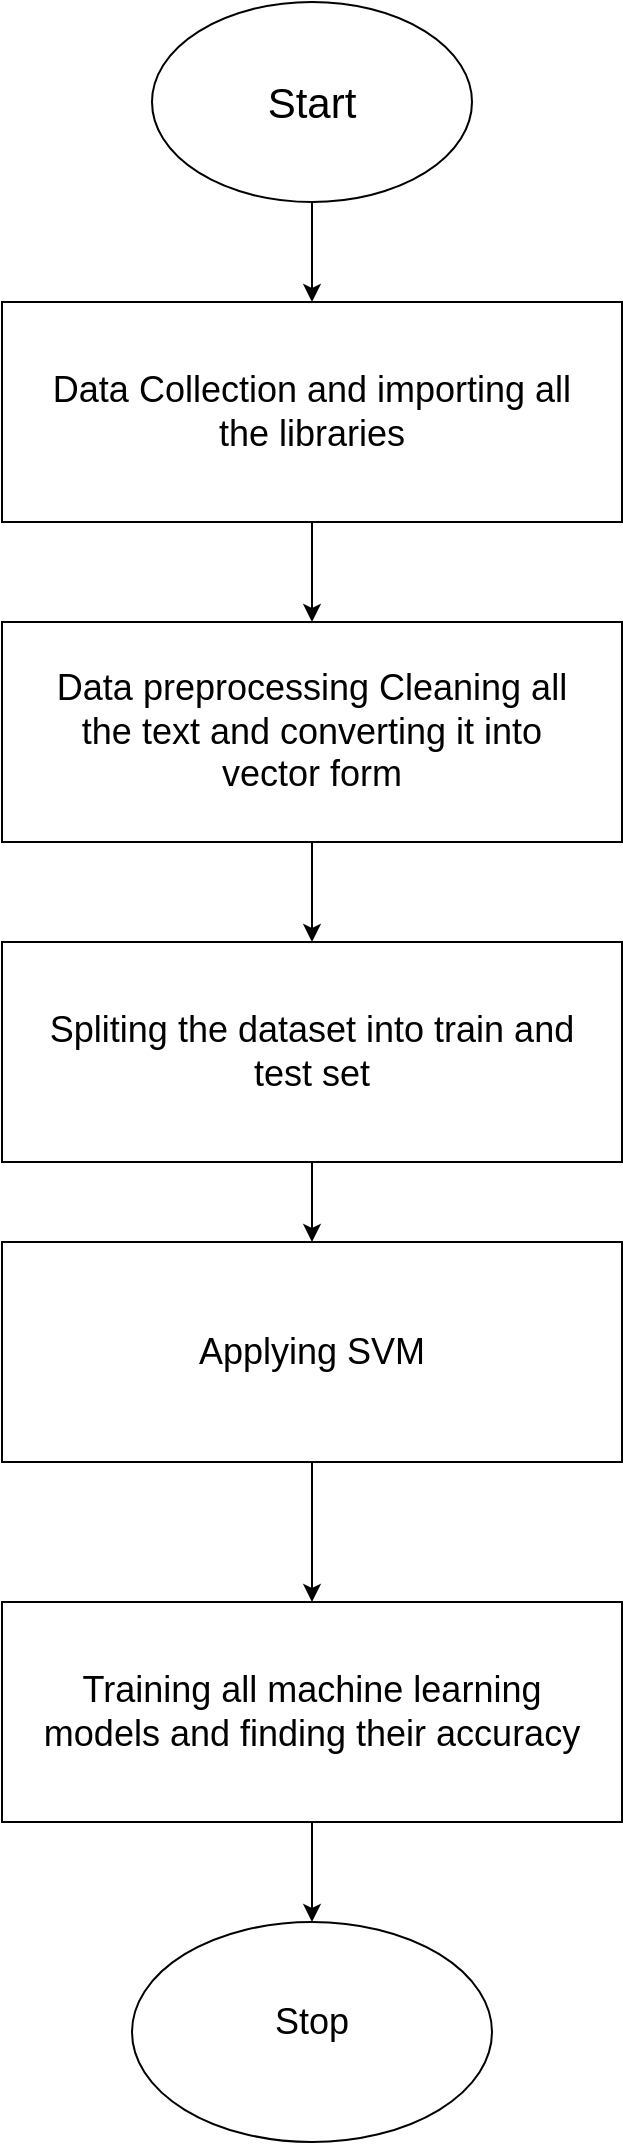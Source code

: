 <mxfile version="24.4.7" type="github">
  <diagram name="Page-1" id="GranaR-ZQ0Meu44khbhH">
    <mxGraphModel dx="1400" dy="696" grid="1" gridSize="10" guides="1" tooltips="1" connect="1" arrows="1" fold="1" page="1" pageScale="1" pageWidth="850" pageHeight="1100" background="#ffffff" math="0" shadow="0">
      <root>
        <mxCell id="0" />
        <mxCell id="1" parent="0" />
        <mxCell id="BcUsZ3IP5jNoekwcXDkn-10" style="edgeStyle=orthogonalEdgeStyle;rounded=0;orthogonalLoop=1;jettySize=auto;html=1;entryX=0.5;entryY=0;entryDx=0;entryDy=0;labelBackgroundColor=none;fontColor=default;" edge="1" parent="1" source="BcUsZ3IP5jNoekwcXDkn-1" target="BcUsZ3IP5jNoekwcXDkn-2">
          <mxGeometry relative="1" as="geometry" />
        </mxCell>
        <mxCell id="BcUsZ3IP5jNoekwcXDkn-1" value="" style="ellipse;whiteSpace=wrap;html=1;labelBackgroundColor=none;" vertex="1" parent="1">
          <mxGeometry x="280" y="10" width="160" height="100" as="geometry" />
        </mxCell>
        <mxCell id="BcUsZ3IP5jNoekwcXDkn-11" style="edgeStyle=orthogonalEdgeStyle;rounded=0;orthogonalLoop=1;jettySize=auto;html=1;labelBackgroundColor=none;fontColor=default;" edge="1" parent="1" source="BcUsZ3IP5jNoekwcXDkn-2" target="BcUsZ3IP5jNoekwcXDkn-3">
          <mxGeometry relative="1" as="geometry" />
        </mxCell>
        <mxCell id="BcUsZ3IP5jNoekwcXDkn-2" value="" style="rounded=0;whiteSpace=wrap;html=1;labelBackgroundColor=none;" vertex="1" parent="1">
          <mxGeometry x="205" y="160" width="310" height="110" as="geometry" />
        </mxCell>
        <mxCell id="BcUsZ3IP5jNoekwcXDkn-12" style="edgeStyle=orthogonalEdgeStyle;rounded=0;orthogonalLoop=1;jettySize=auto;html=1;entryX=0.5;entryY=0;entryDx=0;entryDy=0;labelBackgroundColor=none;fontColor=default;" edge="1" parent="1" source="BcUsZ3IP5jNoekwcXDkn-3" target="BcUsZ3IP5jNoekwcXDkn-6">
          <mxGeometry relative="1" as="geometry" />
        </mxCell>
        <mxCell id="BcUsZ3IP5jNoekwcXDkn-3" value="" style="rounded=0;whiteSpace=wrap;html=1;labelBackgroundColor=none;" vertex="1" parent="1">
          <mxGeometry x="205" y="320" width="310" height="110" as="geometry" />
        </mxCell>
        <mxCell id="BcUsZ3IP5jNoekwcXDkn-15" style="edgeStyle=orthogonalEdgeStyle;rounded=0;orthogonalLoop=1;jettySize=auto;html=1;entryX=0.5;entryY=0;entryDx=0;entryDy=0;labelBackgroundColor=none;fontColor=default;" edge="1" parent="1" source="BcUsZ3IP5jNoekwcXDkn-4" target="BcUsZ3IP5jNoekwcXDkn-7">
          <mxGeometry relative="1" as="geometry" />
        </mxCell>
        <mxCell id="BcUsZ3IP5jNoekwcXDkn-4" value="" style="rounded=0;whiteSpace=wrap;html=1;labelBackgroundColor=none;" vertex="1" parent="1">
          <mxGeometry x="205" y="810" width="310" height="110" as="geometry" />
        </mxCell>
        <mxCell id="BcUsZ3IP5jNoekwcXDkn-14" style="edgeStyle=orthogonalEdgeStyle;rounded=0;orthogonalLoop=1;jettySize=auto;html=1;entryX=0.5;entryY=0;entryDx=0;entryDy=0;labelBackgroundColor=none;fontColor=default;" edge="1" parent="1" source="BcUsZ3IP5jNoekwcXDkn-5" target="BcUsZ3IP5jNoekwcXDkn-4">
          <mxGeometry relative="1" as="geometry" />
        </mxCell>
        <mxCell id="BcUsZ3IP5jNoekwcXDkn-5" value="" style="rounded=0;whiteSpace=wrap;html=1;labelBackgroundColor=none;" vertex="1" parent="1">
          <mxGeometry x="205" y="630" width="310" height="110" as="geometry" />
        </mxCell>
        <mxCell id="BcUsZ3IP5jNoekwcXDkn-13" style="edgeStyle=orthogonalEdgeStyle;rounded=0;orthogonalLoop=1;jettySize=auto;html=1;entryX=0.5;entryY=0;entryDx=0;entryDy=0;labelBackgroundColor=none;fontColor=default;" edge="1" parent="1" source="BcUsZ3IP5jNoekwcXDkn-6" target="BcUsZ3IP5jNoekwcXDkn-5">
          <mxGeometry relative="1" as="geometry" />
        </mxCell>
        <mxCell id="BcUsZ3IP5jNoekwcXDkn-6" value="" style="rounded=0;whiteSpace=wrap;html=1;labelBackgroundColor=none;" vertex="1" parent="1">
          <mxGeometry x="205" y="480" width="310" height="110" as="geometry" />
        </mxCell>
        <mxCell id="BcUsZ3IP5jNoekwcXDkn-7" value="" style="ellipse;whiteSpace=wrap;html=1;labelBackgroundColor=none;" vertex="1" parent="1">
          <mxGeometry x="270" y="970" width="180" height="110" as="geometry" />
        </mxCell>
        <mxCell id="BcUsZ3IP5jNoekwcXDkn-20" value="Data preprocessing Cleaning all the text and converting it into vector form" style="text;html=1;align=center;verticalAlign=middle;whiteSpace=wrap;rounded=0;fontFamily=Helvetica;fontSize=18;fontStyle=0;labelBackgroundColor=none;" vertex="1" parent="1">
          <mxGeometry x="220" y="330" width="280" height="90" as="geometry" />
        </mxCell>
        <mxCell id="BcUsZ3IP5jNoekwcXDkn-21" value="Spliting the dataset into train and test set" style="text;html=1;align=center;verticalAlign=middle;whiteSpace=wrap;rounded=0;fontFamily=Helvetica;fontSize=18;labelBackgroundColor=none;" vertex="1" parent="1">
          <mxGeometry x="215" y="490" width="290" height="90" as="geometry" />
        </mxCell>
        <mxCell id="BcUsZ3IP5jNoekwcXDkn-22" value="Data Collection and importing all the libraries" style="text;html=1;align=center;verticalAlign=middle;whiteSpace=wrap;rounded=0;fontFamily=Helvetica;fontSize=18;labelBackgroundColor=none;" vertex="1" parent="1">
          <mxGeometry x="220" y="170" width="280" height="90" as="geometry" />
        </mxCell>
        <mxCell id="BcUsZ3IP5jNoekwcXDkn-24" value="Applying SVM" style="text;html=1;align=center;verticalAlign=middle;whiteSpace=wrap;rounded=0;fontFamily=Helvetica;fontSize=18;labelBackgroundColor=none;" vertex="1" parent="1">
          <mxGeometry x="210" y="640" width="300" height="90" as="geometry" />
        </mxCell>
        <mxCell id="BcUsZ3IP5jNoekwcXDkn-25" value="Training all machine learning models and finding their accuracy" style="text;html=1;align=center;verticalAlign=middle;whiteSpace=wrap;rounded=0;fontFamily=Helvetica;fontSize=18;labelBackgroundColor=none;" vertex="1" parent="1">
          <mxGeometry x="220" y="820" width="280" height="90" as="geometry" />
        </mxCell>
        <mxCell id="BcUsZ3IP5jNoekwcXDkn-26" value="Stop" style="text;html=1;align=center;verticalAlign=middle;whiteSpace=wrap;rounded=0;fontFamily=Helvetica;fontSize=18;labelBackgroundColor=none;" vertex="1" parent="1">
          <mxGeometry x="300" y="990" width="120" height="60" as="geometry" />
        </mxCell>
        <mxCell id="BcUsZ3IP5jNoekwcXDkn-27" value="Start" style="text;html=1;align=center;verticalAlign=middle;whiteSpace=wrap;rounded=0;fontSize=21;" vertex="1" parent="1">
          <mxGeometry x="295" y="37.5" width="130" height="45" as="geometry" />
        </mxCell>
      </root>
    </mxGraphModel>
  </diagram>
</mxfile>
